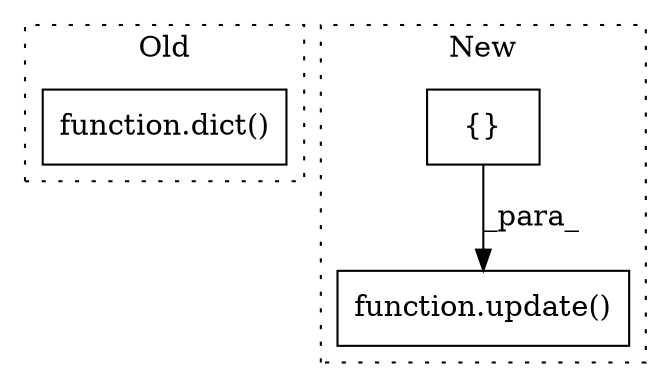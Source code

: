 digraph G {
subgraph cluster0 {
1 [label="function.dict()" a="75" s="5945" l="34" shape="box"];
label = "Old";
style="dotted";
}
subgraph cluster1 {
2 [label="function.update()" a="75" s="6857,6953" l="20,1" shape="box"];
3 [label="{}" a="95" s="6904,6952" l="1,1" shape="box"];
label = "New";
style="dotted";
}
3 -> 2 [label="_para_"];
}